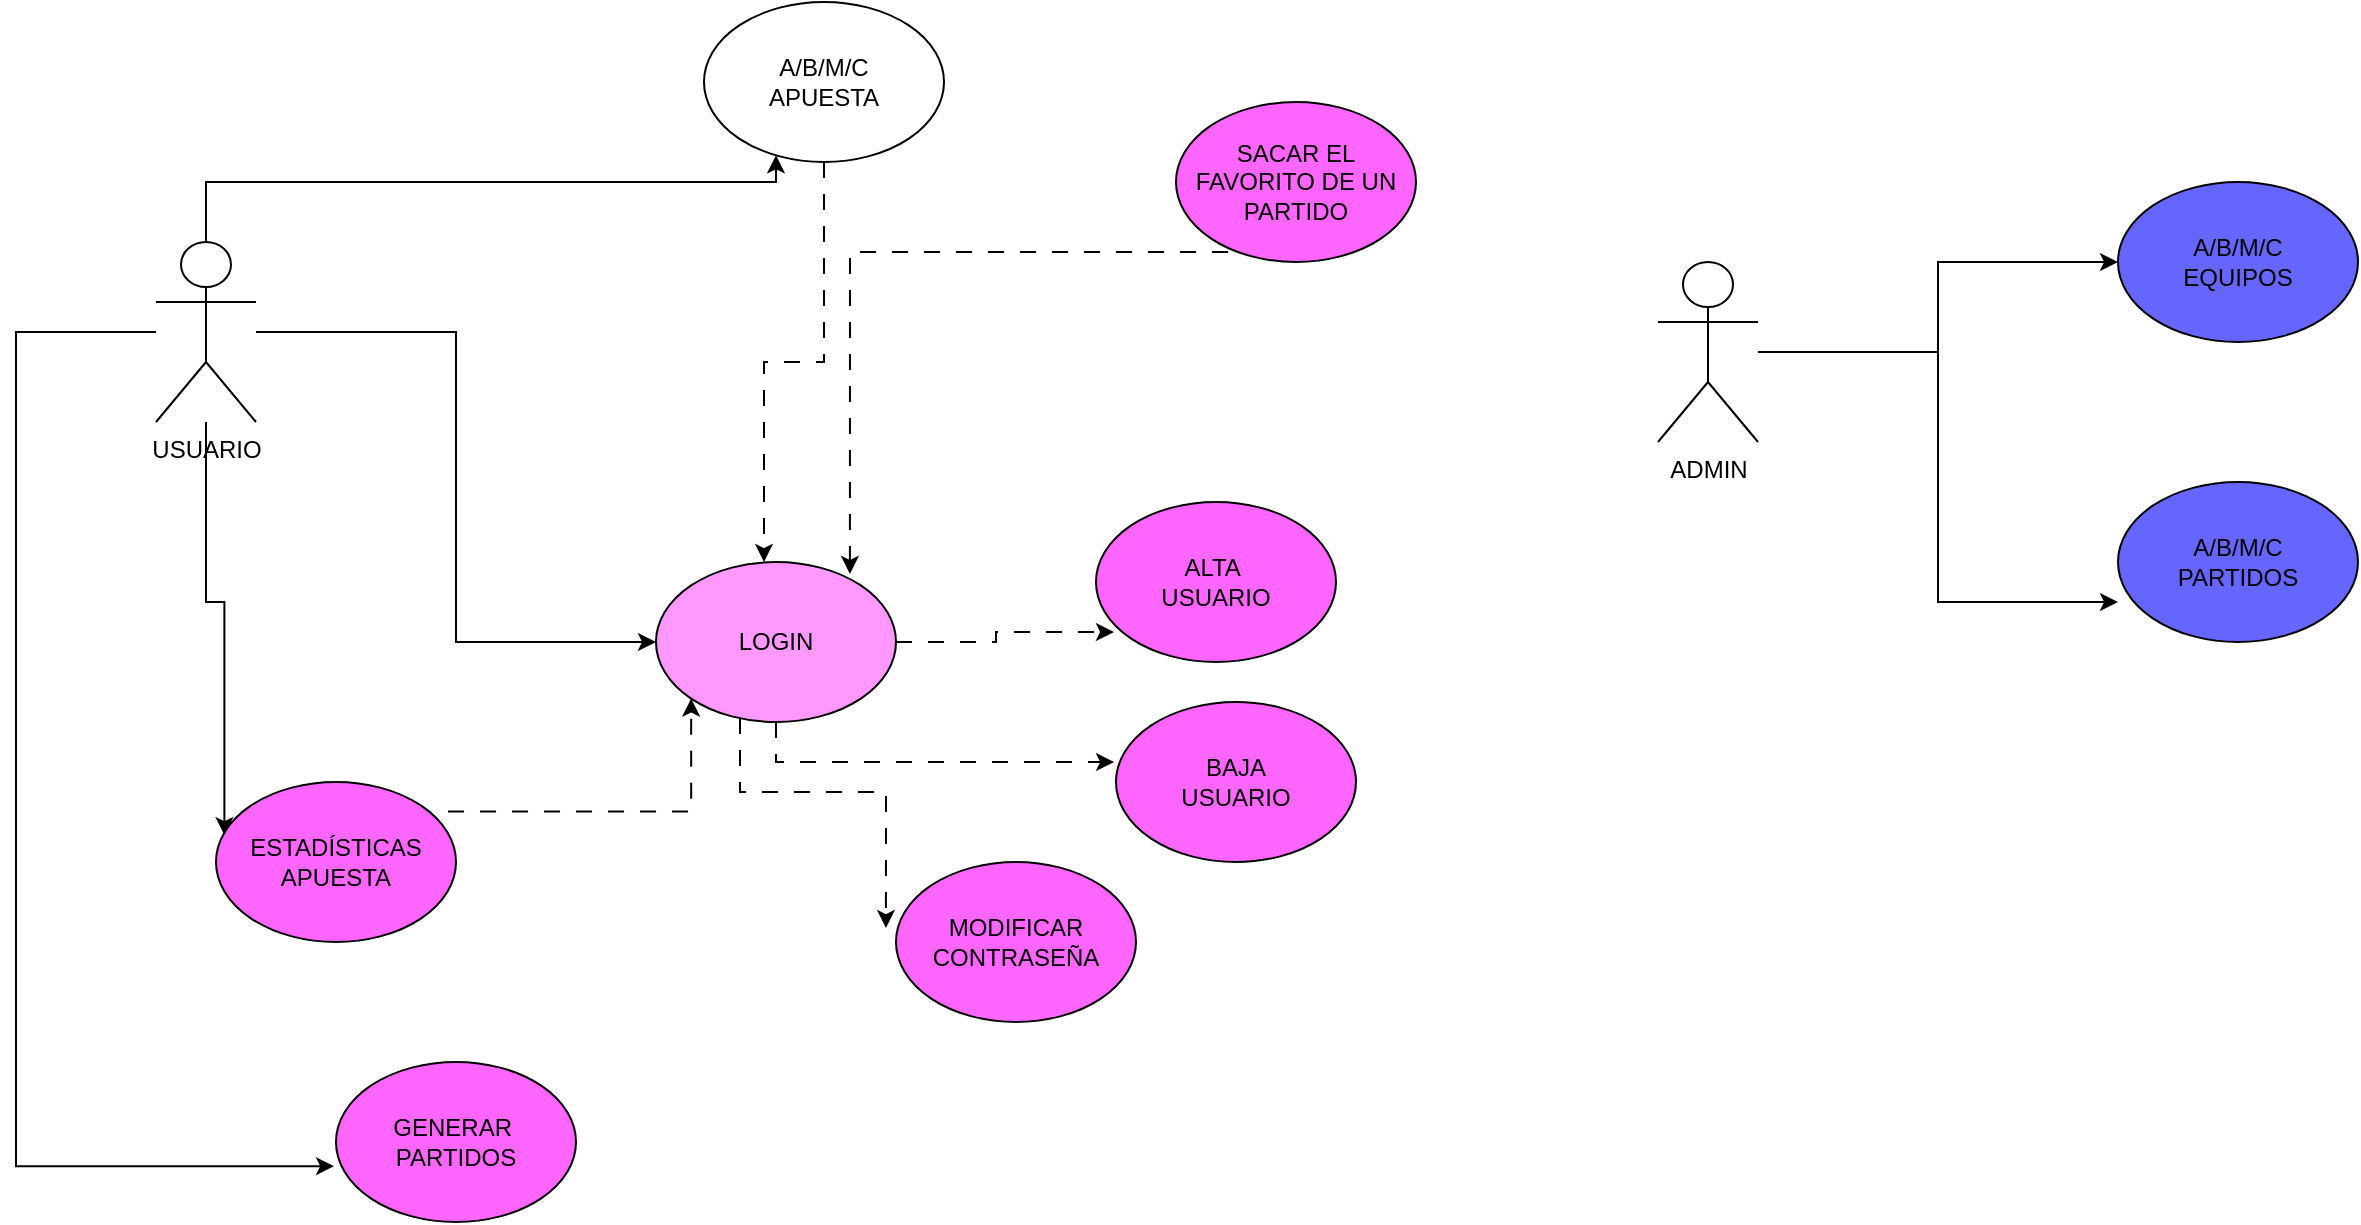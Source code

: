 <mxfile version="22.1.2" type="device">
  <diagram name="Página-1" id="6ri0GXHKn8S3LQYCnVM0">
    <mxGraphModel dx="1018" dy="540" grid="1" gridSize="10" guides="1" tooltips="1" connect="1" arrows="1" fold="1" page="1" pageScale="1" pageWidth="827" pageHeight="1169" math="0" shadow="0">
      <root>
        <mxCell id="0" />
        <mxCell id="1" parent="0" />
        <mxCell id="nggsWB1C2XaXtwyBXX7h-3" style="edgeStyle=orthogonalEdgeStyle;rounded=0;orthogonalLoop=1;jettySize=auto;html=1;" parent="1" source="nggsWB1C2XaXtwyBXX7h-1" target="nggsWB1C2XaXtwyBXX7h-2" edge="1">
          <mxGeometry relative="1" as="geometry">
            <Array as="points">
              <mxPoint x="165" y="120" />
              <mxPoint x="450" y="120" />
            </Array>
          </mxGeometry>
        </mxCell>
        <mxCell id="5jzpaCUNolcwSDhed0aJ-5" style="edgeStyle=orthogonalEdgeStyle;rounded=0;orthogonalLoop=1;jettySize=auto;html=1;entryX=0;entryY=0.5;entryDx=0;entryDy=0;" parent="1" source="nggsWB1C2XaXtwyBXX7h-1" target="5jzpaCUNolcwSDhed0aJ-3" edge="1">
          <mxGeometry relative="1" as="geometry" />
        </mxCell>
        <mxCell id="nggsWB1C2XaXtwyBXX7h-1" value="USUARIO" style="shape=umlActor;verticalLabelPosition=bottom;verticalAlign=top;html=1;outlineConnect=0;" parent="1" vertex="1">
          <mxGeometry x="140" y="150" width="50" height="90" as="geometry" />
        </mxCell>
        <mxCell id="nggsWB1C2XaXtwyBXX7h-2" value="A/B/M/C&lt;br&gt;APUESTA" style="ellipse;whiteSpace=wrap;html=1;" parent="1" vertex="1">
          <mxGeometry x="414" y="30" width="120" height="80" as="geometry" />
        </mxCell>
        <mxCell id="5jzpaCUNolcwSDhed0aJ-1" value="SACAR EL FAVORITO DE UN PARTIDO" style="ellipse;whiteSpace=wrap;html=1;fillColor=#FF66FF;" parent="1" vertex="1">
          <mxGeometry x="650" y="80" width="120" height="80" as="geometry" />
        </mxCell>
        <mxCell id="5jzpaCUNolcwSDhed0aJ-2" value="ALTA&amp;nbsp;&lt;br&gt;USUARIO" style="ellipse;whiteSpace=wrap;html=1;fillColor=#FF66FF;" parent="1" vertex="1">
          <mxGeometry x="610" y="280" width="120" height="80" as="geometry" />
        </mxCell>
        <mxCell id="5jzpaCUNolcwSDhed0aJ-3" value="LOGIN" style="ellipse;whiteSpace=wrap;html=1;fillColor=#FF99FF;" parent="1" vertex="1">
          <mxGeometry x="390" y="310" width="120" height="80" as="geometry" />
        </mxCell>
        <mxCell id="5jzpaCUNolcwSDhed0aJ-4" style="edgeStyle=orthogonalEdgeStyle;rounded=0;orthogonalLoop=1;jettySize=auto;html=1;entryX=0.075;entryY=0.813;entryDx=0;entryDy=0;entryPerimeter=0;dashed=1;dashPattern=8 8;" parent="1" source="5jzpaCUNolcwSDhed0aJ-3" target="5jzpaCUNolcwSDhed0aJ-2" edge="1">
          <mxGeometry relative="1" as="geometry" />
        </mxCell>
        <mxCell id="5jzpaCUNolcwSDhed0aJ-6" style="edgeStyle=orthogonalEdgeStyle;rounded=0;orthogonalLoop=1;jettySize=auto;html=1;entryX=0.45;entryY=0;entryDx=0;entryDy=0;entryPerimeter=0;dashed=1;dashPattern=8 8;exitX=0.5;exitY=1;exitDx=0;exitDy=0;" parent="1" source="nggsWB1C2XaXtwyBXX7h-2" target="5jzpaCUNolcwSDhed0aJ-3" edge="1">
          <mxGeometry relative="1" as="geometry">
            <mxPoint x="480" y="205" as="sourcePoint" />
            <mxPoint x="589" y="200" as="targetPoint" />
          </mxGeometry>
        </mxCell>
        <mxCell id="5jzpaCUNolcwSDhed0aJ-7" style="edgeStyle=orthogonalEdgeStyle;rounded=0;orthogonalLoop=1;jettySize=auto;html=1;entryX=0.808;entryY=0.075;entryDx=0;entryDy=0;entryPerimeter=0;dashed=1;dashPattern=8 8;exitX=0.217;exitY=0.938;exitDx=0;exitDy=0;exitPerimeter=0;" parent="1" source="5jzpaCUNolcwSDhed0aJ-1" target="5jzpaCUNolcwSDhed0aJ-3" edge="1">
          <mxGeometry relative="1" as="geometry">
            <mxPoint x="670" y="130" as="sourcePoint" />
            <mxPoint x="640" y="330" as="targetPoint" />
          </mxGeometry>
        </mxCell>
        <mxCell id="5jzpaCUNolcwSDhed0aJ-9" value="BAJA&lt;br&gt;USUARIO" style="ellipse;whiteSpace=wrap;html=1;fillColor=#FF66FF;" parent="1" vertex="1">
          <mxGeometry x="620" y="380" width="120" height="80" as="geometry" />
        </mxCell>
        <mxCell id="5jzpaCUNolcwSDhed0aJ-11" style="edgeStyle=orthogonalEdgeStyle;rounded=0;orthogonalLoop=1;jettySize=auto;html=1;entryX=-0.008;entryY=0.375;entryDx=0;entryDy=0;entryPerimeter=0;dashed=1;dashPattern=8 8;exitX=0.5;exitY=1;exitDx=0;exitDy=0;" parent="1" source="5jzpaCUNolcwSDhed0aJ-3" target="5jzpaCUNolcwSDhed0aJ-9" edge="1">
          <mxGeometry relative="1" as="geometry">
            <mxPoint x="520" y="360" as="sourcePoint" />
            <mxPoint x="629" y="355" as="targetPoint" />
          </mxGeometry>
        </mxCell>
        <mxCell id="5jzpaCUNolcwSDhed0aJ-12" value="MODIFICAR&lt;br&gt;CONTRASEÑA" style="ellipse;whiteSpace=wrap;html=1;fillColor=#FF66FF;" parent="1" vertex="1">
          <mxGeometry x="510" y="460" width="120" height="80" as="geometry" />
        </mxCell>
        <mxCell id="5jzpaCUNolcwSDhed0aJ-13" style="edgeStyle=orthogonalEdgeStyle;rounded=0;orthogonalLoop=1;jettySize=auto;html=1;entryX=-0.042;entryY=0.413;entryDx=0;entryDy=0;entryPerimeter=0;dashed=1;dashPattern=8 8;exitX=0.35;exitY=0.975;exitDx=0;exitDy=0;exitPerimeter=0;" parent="1" source="5jzpaCUNolcwSDhed0aJ-3" target="5jzpaCUNolcwSDhed0aJ-12" edge="1">
          <mxGeometry relative="1" as="geometry">
            <mxPoint x="460" y="400" as="sourcePoint" />
            <mxPoint x="629" y="420" as="targetPoint" />
          </mxGeometry>
        </mxCell>
        <mxCell id="5jzpaCUNolcwSDhed0aJ-14" value="ESTADÍSTICAS&lt;br&gt;APUESTA" style="ellipse;whiteSpace=wrap;html=1;fillColor=#FF66FF;" parent="1" vertex="1">
          <mxGeometry x="170" y="420" width="120" height="80" as="geometry" />
        </mxCell>
        <mxCell id="5jzpaCUNolcwSDhed0aJ-15" style="edgeStyle=orthogonalEdgeStyle;rounded=0;orthogonalLoop=1;jettySize=auto;html=1;entryX=0;entryY=1;entryDx=0;entryDy=0;dashed=1;dashPattern=8 8;exitX=0.967;exitY=0.185;exitDx=0;exitDy=0;exitPerimeter=0;" parent="1" source="5jzpaCUNolcwSDhed0aJ-14" target="5jzpaCUNolcwSDhed0aJ-3" edge="1">
          <mxGeometry relative="1" as="geometry">
            <mxPoint x="442" y="398" as="sourcePoint" />
            <mxPoint x="515" y="503" as="targetPoint" />
          </mxGeometry>
        </mxCell>
        <mxCell id="5jzpaCUNolcwSDhed0aJ-16" style="edgeStyle=orthogonalEdgeStyle;rounded=0;orthogonalLoop=1;jettySize=auto;html=1;entryX=0.035;entryY=0.332;entryDx=0;entryDy=0;entryPerimeter=0;" parent="1" source="nggsWB1C2XaXtwyBXX7h-1" target="5jzpaCUNolcwSDhed0aJ-14" edge="1">
          <mxGeometry relative="1" as="geometry" />
        </mxCell>
        <mxCell id="5jzpaCUNolcwSDhed0aJ-17" value="A/B/M/C&lt;br&gt;EQUIPOS" style="ellipse;whiteSpace=wrap;html=1;fillColor=#6666FF;" parent="1" vertex="1">
          <mxGeometry x="1121" y="120" width="120" height="80" as="geometry" />
        </mxCell>
        <mxCell id="5jzpaCUNolcwSDhed0aJ-18" value="A/B/M/C&lt;br&gt;PARTIDOS" style="ellipse;whiteSpace=wrap;html=1;fillColor=#6666FF;" parent="1" vertex="1">
          <mxGeometry x="1121" y="270" width="120" height="80" as="geometry" />
        </mxCell>
        <mxCell id="5jzpaCUNolcwSDhed0aJ-20" style="edgeStyle=orthogonalEdgeStyle;rounded=0;orthogonalLoop=1;jettySize=auto;html=1;" parent="1" source="5jzpaCUNolcwSDhed0aJ-19" target="5jzpaCUNolcwSDhed0aJ-17" edge="1">
          <mxGeometry relative="1" as="geometry" />
        </mxCell>
        <mxCell id="5jzpaCUNolcwSDhed0aJ-19" value="ADMIN" style="shape=umlActor;verticalLabelPosition=bottom;verticalAlign=top;html=1;outlineConnect=0;" parent="1" vertex="1">
          <mxGeometry x="891" y="160" width="50" height="90" as="geometry" />
        </mxCell>
        <mxCell id="5jzpaCUNolcwSDhed0aJ-21" style="edgeStyle=orthogonalEdgeStyle;rounded=0;orthogonalLoop=1;jettySize=auto;html=1;entryX=0;entryY=0.75;entryDx=0;entryDy=0;entryPerimeter=0;" parent="1" source="5jzpaCUNolcwSDhed0aJ-19" target="5jzpaCUNolcwSDhed0aJ-18" edge="1">
          <mxGeometry relative="1" as="geometry" />
        </mxCell>
        <mxCell id="la0edGG2CWWJ-jElqqJT-1" value="GENERAR&amp;nbsp;&lt;br&gt;PARTIDOS" style="ellipse;whiteSpace=wrap;html=1;fillColor=#FF66FF;" parent="1" vertex="1">
          <mxGeometry x="230" y="560" width="120" height="80" as="geometry" />
        </mxCell>
        <mxCell id="la0edGG2CWWJ-jElqqJT-2" style="edgeStyle=orthogonalEdgeStyle;rounded=0;orthogonalLoop=1;jettySize=auto;html=1;entryX=-0.008;entryY=0.651;entryDx=0;entryDy=0;entryPerimeter=0;" parent="1" source="nggsWB1C2XaXtwyBXX7h-1" target="la0edGG2CWWJ-jElqqJT-1" edge="1">
          <mxGeometry relative="1" as="geometry">
            <Array as="points">
              <mxPoint x="70" y="195" />
              <mxPoint x="70" y="612" />
            </Array>
          </mxGeometry>
        </mxCell>
      </root>
    </mxGraphModel>
  </diagram>
</mxfile>
